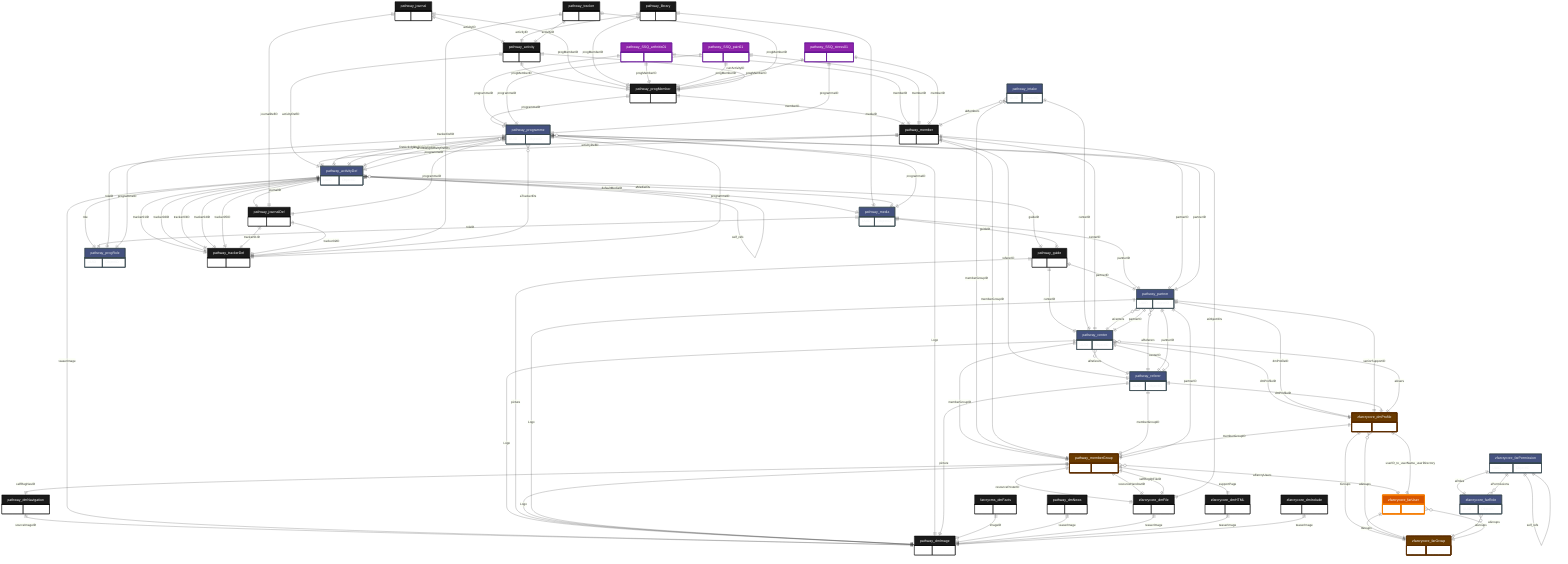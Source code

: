 erDiagram
    %% Parameters:
%%   Focus: farUser
%%   Domains: provider, participant, pathway, site
%%   Chart Type: ER
    "pathway_dmImage" {
        UUID ObjectID
    }

    "pathway_dmNavigation" {
        UUID ObjectID
    }

    "pathway_dmNews" {
        UUID ObjectID
    }

    "pathway_activity" {
        UUID ObjectID
    }

    "pathway_activityDef" {
        UUID ObjectID
    }

    "pathway_center" {
        UUID ObjectID
    }

    "pathway_guide" {
        UUID ObjectID
    }

    "pathway_intake" {
        UUID ObjectID
    }

    "pathway_journal" {
        UUID ObjectID
    }

    "pathway_journalDef" {
        UUID ObjectID
    }

    "pathway_library" {
        UUID ObjectID
    }

    "pathway_media" {
        UUID ObjectID
    }

    "pathway_member" {
        UUID ObjectID
    }

    "pathway_memberGroup" {
        UUID ObjectID
    }

    "pathway_partner" {
        UUID ObjectID
    }

    "pathway_progMember" {
        UUID ObjectID
    }

    "pathway_programme" {
        UUID ObjectID
    }

    "pathway_progRole" {
        UUID ObjectID
    }

    "pathway_referer" {
        UUID ObjectID
    }

    "pathway_SSQ_arthritis01" {
        UUID ObjectID
    }

    "pathway_SSQ_pain01" {
        UUID ObjectID
    }

    "pathway_SSQ_stress01" {
        UUID ObjectID
    }

    "pathway_tracker" {
        UUID ObjectID
    }

    "pathway_trackerDef" {
        UUID ObjectID
    }

    "farcrycms_dmFacts" {
        UUID ObjectID
    }

    "zfarcrycore_dmFile" {
        UUID ObjectID
    }

    "zfarcrycore_dmHTML" {
        UUID ObjectID
    }

    "zfarcrycore_dmInclude" {
        UUID ObjectID
    }

    "zfarcrycore_dmProfile" {
        UUID ObjectID
    }

    "zfarcrycore_farGroup" {
        UUID ObjectID
    }

    "zfarcrycore_farPermission" {
        UUID ObjectID
    }

    "zfarcrycore_farRole" {
        UUID ObjectID
    }

    "zfarcrycore_farUser" {
        UUID ObjectID
    }

    %% Direct FK Relationships
    "pathway_dmNavigation" ||--|| "pathway_dmImage" : sourceImageID
    "pathway_activity" ||--|| "pathway_progMember" : progMemberID
    "pathway_activity" ||--|| "pathway_activityDef" : activityDefID
    "pathway_activityDef" ||--|| "pathway_programme" : programmeID
    "pathway_activityDef" ||--|| "pathway_dmImage" : teaserImage
    "pathway_activityDef" ||--|| "pathway_guide" : guideID
    "pathway_activityDef" ||--|| "pathway_progRole" : role
    "pathway_activityDef" ||--|| "pathway_media" : defaultMediaID
    "pathway_activityDef" ||--|| "pathway_journalDef" : journalID
    "pathway_activityDef" ||--|| "pathway_trackerDef" : tracker01ID
    "pathway_activityDef" ||--|| "pathway_trackerDef" : tracker02ID
    "pathway_activityDef" ||--|| "pathway_trackerDef" : tracker03ID
    "pathway_activityDef" ||--|| "pathway_trackerDef" : tracker04ID
    "pathway_activityDef" ||--|| "pathway_trackerDef" : tracker05ID
    "pathway_center" ||--|| "pathway_dmImage" : Logo
    "pathway_center" ||--|| "zfarcrycore_dmProfile" : dmProfileID
    "pathway_center" ||--|| "pathway_partner" : partnerID
    "pathway_center" ||--|| "pathway_memberGroup" : memberGroupID
    "pathway_guide" ||--|| "pathway_dmImage" : picture
    "pathway_guide" ||--|| "pathway_partner" : partnerID
    "pathway_guide" ||--|| "pathway_center" : centerID
    "pathway_intake" ||--|| "pathway_memberGroup" : memberGroupID
    "pathway_intake" ||--|| "pathway_center" : centerID
    "pathway_journal" ||--|| "pathway_progMember" : progMemberID
    "pathway_journal" ||--|| "pathway_journalDef" : journalDefID
    "pathway_journal" ||--|| "pathway_activity" : activityID
    "pathway_journalDef" ||--|| "pathway_trackerDef" : tracker01ID
    "pathway_journalDef" ||--|| "pathway_trackerDef" : tracker02ID
    "pathway_journalDef" ||--|| "pathway_programme" : programmeID
    "pathway_library" ||--|| "pathway_progMember" : progMemberID
    "pathway_library" ||--|| "pathway_activity" : activityID
    "pathway_library" ||--|| "pathway_media" : mediaID
    "pathway_media" ||--|| "pathway_guide" : guideID
    "pathway_media" ||--|| "pathway_partner" : partnerID
    "pathway_media" ||--|| "pathway_programme" : programmeID
    "pathway_media" ||--|| "pathway_progRole" : roleID
    "pathway_member" ||--|| "pathway_memberGroup" : memberGroupID
    "pathway_member" ||--|| "pathway_partner" : partnerID
    "pathway_member" ||--|| "pathway_center" : centerID
    "pathway_member" ||--|| "pathway_referer" : refererID
    "pathway_member" ||--|| "pathway_activityDef" : activityDefID
    "pathway_member" ||--|| "pathway_progRole" : roleID
    "pathway_memberGroup" ||--|| "pathway_partner" : partnerID
    "pathway_memberGroup" ||--|| "pathway_dmImage" : Logo
    "pathway_memberGroup" ||--|| "zfarcrycore_dmFile" : resourcePosterID
    "pathway_memberGroup" ||--|| "zfarcrycore_dmFile" : resourceHandoutID
    "pathway_memberGroup" ||--|| "zfarcrycore_dmHTML" : supportPage
    "pathway_memberGroup" ||--|| "pathway_dmNavigation" : selfRegNavID
    "pathway_memberGroup" ||--|| "zfarcrycore_dmFile" : selfRegQrFileID
    "pathway_partner" ||--|| "pathway_dmImage" : Logo
    "pathway_partner" ||--|| "zfarcrycore_dmProfile" : dmProfileID
    "pathway_partner" ||--|| "zfarcrycore_dmProfile" : seniorSupportID
    "pathway_progMember" ||--|| "pathway_programme" : programmeID
    "pathway_progMember" ||--|| "pathway_member" : memberID
    "pathway_progMember" ||--|| "pathway_activity" : currActivityID
    "pathway_programme" ||--|| "pathway_partner" : partnerID
    "pathway_programme" ||--|| "pathway_dmImage" : Logo
    "pathway_programme" ||--|| "pathway_activityDef" : firstActivityDefID
    "pathway_programme" ||--|| "pathway_activityDef" : lastActivityDefID
    "pathway_progRole" ||--|| "pathway_programme" : programmeID
    "pathway_referer" ||--|| "pathway_dmImage" : picture
    "pathway_referer" ||--|| "zfarcrycore_dmProfile" : dmProfileID
    "pathway_referer" ||--|| "pathway_partner" : partnerID
    "pathway_referer" ||--|| "pathway_memberGroup" : memberGroupID
    "pathway_referer" ||--|| "pathway_center" : centerID
    "pathway_SSQ_arthritis01" ||--|| "pathway_programme" : programmeID
    "pathway_SSQ_arthritis01" ||--|| "pathway_progMember" : progMemberID
    "pathway_SSQ_arthritis01" ||--|| "pathway_member" : memberID
    "pathway_SSQ_pain01" ||--|| "pathway_programme" : programmeID
    "pathway_SSQ_pain01" ||--|| "pathway_progMember" : progMemberID
    "pathway_SSQ_pain01" ||--|| "pathway_member" : memberID
    "pathway_SSQ_stress01" ||--|| "pathway_programme" : programmeID
    "pathway_SSQ_stress01" ||--|| "pathway_progMember" : progMemberID
    "pathway_SSQ_stress01" ||--|| "pathway_member" : memberID
    "pathway_tracker" ||--|| "pathway_progMember" : progMemberID
    "pathway_tracker" ||--|| "pathway_trackerDef" : trackerDefID
    "pathway_tracker" ||--|| "pathway_activity" : activityID
    "pathway_trackerDef" ||--|| "pathway_programme" : programmeID
    "farcrycms_dmFacts" ||--|| "pathway_dmImage" : imageID
    "pathway_dmNews" ||--|| "pathway_dmImage" : teaserImage
    "zfarcrycore_dmFile" ||--|| "pathway_dmImage" : teaserImage
    "zfarcrycore_dmHTML" ||--|| "pathway_dmImage" : teaserImage
    "zfarcrycore_dmInclude" ||--|| "pathway_dmImage" : teaserImage
    "zfarcrycore_dmProfile" ||--|| "pathway_memberGroup" : memberGroupID
    "zfarcrycore_dmProfile" ||--|| "zfarcrycore_farGroup" : lGroups
    "zfarcrycore_farPermission" ||--|| "zfarcrycore_farRole" : aRoles
    "zfarcrycore_farUser" ||--|| "zfarcrycore_farGroup" : lGroups
    %% End Direct FK Relationships

    %% Special Joins
    "zfarcrycore_farUser" ||--|| "zfarcrycore_dmProfile" : userID_to_userName_userDirectory
    %% End Special Joins

    %% Self-Referencing Relationships for activityDef
    %% Self-refs include: onEndID, aCuePointActivities, aInteract1Activities, aInteract2Activities, aInteract3Activities, aInteract4Activities, aInteract5Activities
    "pathway_activityDef" ||--|| "pathway_activityDef" : self_refs
    %% End Self-Referencing Relationships for activityDef

    %% Self-Referencing Relationships for farPermission
    %% Self-refs include: aRelatedtypes
    "zfarcrycore_farPermission" ||--|| "zfarcrycore_farPermission" : self_refs
    %% End Self-Referencing Relationships for farPermission

    %% Join Table Relationships
    "pathway_activityDef" }o--|| "pathway_media" : aMediaIDs
    "pathway_center" }o--|| "zfarcrycore_dmProfile" : aUsers
    "pathway_center" }o--|| "pathway_referer" : aReferers
    "pathway_intake" }o--|| "pathway_member" : aMembers
    "pathway_memberGroup" }o--|| "zfarcrycore_farUser" : aFarcryUsers
    "pathway_partner" }o--|| "pathway_center" : aCenters
    "pathway_partner" }o--|| "pathway_referer" : aReferers
    "pathway_programme" }o--|| "pathway_activityDef" : aFollowupActivityDefIDs
    "pathway_programme" }o--|| "pathway_trackerDef" : aTrackerIDs
    "pathway_programme" }o--|| "zfarcrycore_dmFile" : aObjectIDs
    "zfarcrycore_dmProfile" }o--|| "zfarcrycore_farGroup" : aGroups
    "zfarcrycore_farRole" }o--|| "zfarcrycore_farGroup" : aGroups
    "zfarcrycore_farRole" }o--|| "zfarcrycore_farPermission" : aPermissions
    "zfarcrycore_farUser" }o--|| "zfarcrycore_farGroup" : aGroups
    %% End Join Table Relationships


    %% Entity Styling
    style pathway_dmImage fill:#1a1a1a,stroke:#0d0d0d,stroke-width:1px,color:#fff
    style pathway_dmNavigation fill:#1a1a1a,stroke:#0d0d0d,stroke-width:1px,color:#fff
    style pathway_dmNews fill:#1a1a1a,stroke:#0d0d0d,stroke-width:1px,color:#fff
    style pathway_activity fill:#1a1a1a,stroke:#0d0d0d,stroke-width:1px,color:#fff
    style pathway_activityDef fill:#44517f,stroke:#37474f,stroke-width:2px,color:#eceff1
    style pathway_center fill:#44517f,stroke:#37474f,stroke-width:2px,color:#eceff1
    style pathway_guide fill:#1a1a1a,stroke:#0d0d0d,stroke-width:1px,color:#fff
    style pathway_intake fill:#44517f,stroke:#37474f,stroke-width:2px,color:#eceff1
    style pathway_journal fill:#1a1a1a,stroke:#0d0d0d,stroke-width:1px,color:#fff
    style pathway_journalDef fill:#1a1a1a,stroke:#0d0d0d,stroke-width:1px,color:#fff
    style pathway_library fill:#1a1a1a,stroke:#0d0d0d,stroke-width:1px,color:#fff
    style pathway_media fill:#44517f,stroke:#37474f,stroke-width:2px,color:#eceff1
    style pathway_member fill:#1a1a1a,stroke:#0d0d0d,stroke-width:1px,color:#fff
    style pathway_memberGroup fill:#693a00,stroke:#5d2e00,stroke-width:4px,color:#fff
    style pathway_partner fill:#44517f,stroke:#37474f,stroke-width:2px,color:#eceff1
    style pathway_progMember fill:#1a1a1a,stroke:#0d0d0d,stroke-width:1px,color:#fff
    style pathway_programme fill:#44517f,stroke:#37474f,stroke-width:2px,color:#eceff1
    style pathway_progRole fill:#44517f,stroke:#37474f,stroke-width:2px,color:#eceff1
    style pathway_referer fill:#44517f,stroke:#37474f,stroke-width:2px,color:#eceff1
    style pathway_SSQ_arthritis01 fill:#8e24aa,stroke:#6a1b9a,stroke-width:2px,color:#fff
    style pathway_SSQ_pain01 fill:#8e24aa,stroke:#6a1b9a,stroke-width:2px,color:#fff
    style pathway_SSQ_stress01 fill:#8e24aa,stroke:#6a1b9a,stroke-width:2px,color:#fff
    style pathway_tracker fill:#1a1a1a,stroke:#0d0d0d,stroke-width:1px,color:#fff
    style pathway_trackerDef fill:#1a1a1a,stroke:#0d0d0d,stroke-width:1px,color:#fff
    style farcrycms_dmFacts fill:#1a1a1a,stroke:#0d0d0d,stroke-width:1px,color:#fff
    style zfarcrycore_dmFile fill:#1a1a1a,stroke:#0d0d0d,stroke-width:1px,color:#fff
    style zfarcrycore_dmHTML fill:#1a1a1a,stroke:#0d0d0d,stroke-width:1px,color:#fff
    style zfarcrycore_dmInclude fill:#1a1a1a,stroke:#0d0d0d,stroke-width:1px,color:#fff
    style zfarcrycore_dmProfile fill:#693a00,stroke:#5d2e00,stroke-width:4px,color:#fff
    style zfarcrycore_farGroup fill:#693a00,stroke:#5d2e00,stroke-width:4px,color:#fff
    style zfarcrycore_farPermission fill:#44517f,stroke:#37474f,stroke-width:2px,color:#eceff1
    style zfarcrycore_farRole fill:#44517f,stroke:#37474f,stroke-width:2px,color:#eceff1
    style zfarcrycore_farUser fill:#d75500,stroke:#f57c00,stroke-width:4px,color:#fff
